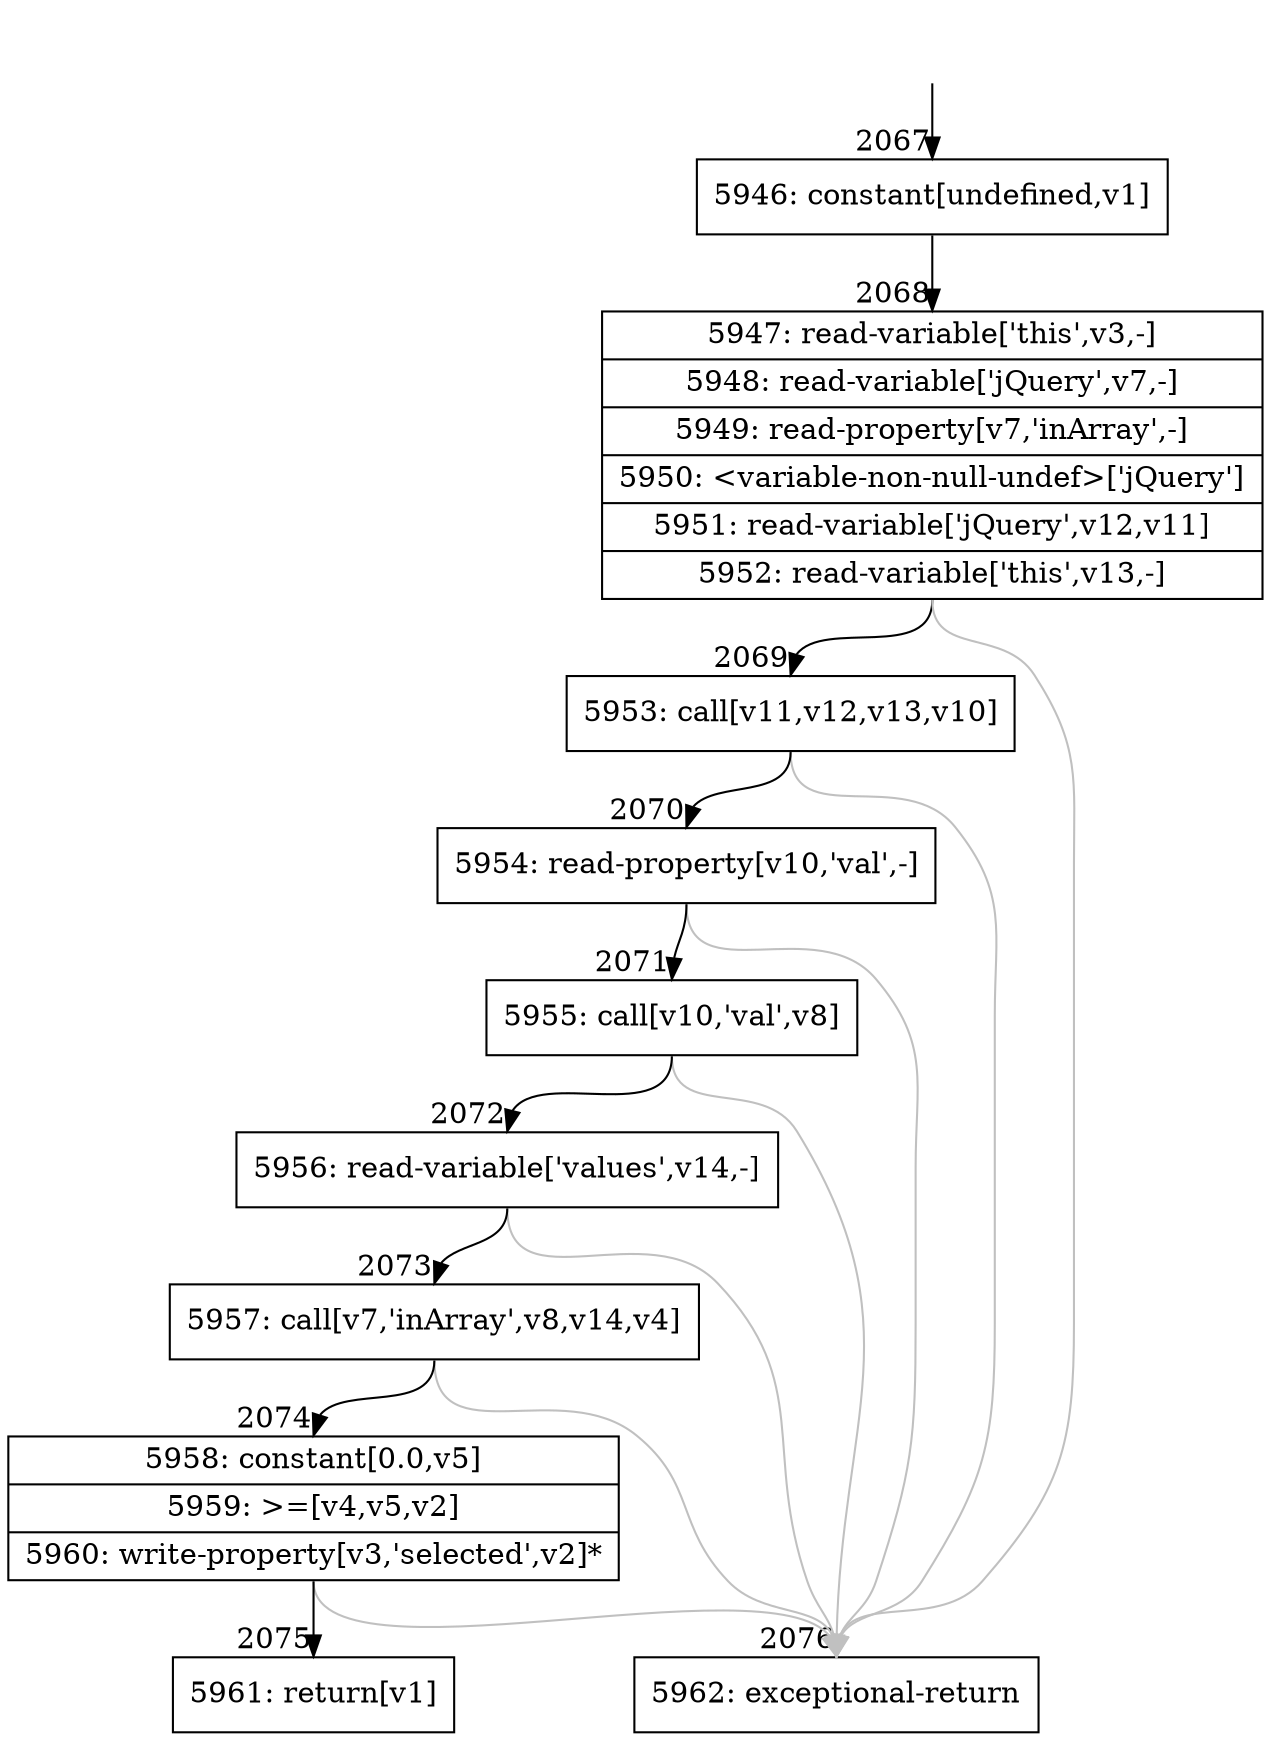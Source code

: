 digraph {
rankdir="TD"
BB_entry143[shape=none,label=""];
BB_entry143 -> BB2067 [tailport=s, headport=n, headlabel="    2067"]
BB2067 [shape=record label="{5946: constant[undefined,v1]}" ] 
BB2067 -> BB2068 [tailport=s, headport=n, headlabel="      2068"]
BB2068 [shape=record label="{5947: read-variable['this',v3,-]|5948: read-variable['jQuery',v7,-]|5949: read-property[v7,'inArray',-]|5950: \<variable-non-null-undef\>['jQuery']|5951: read-variable['jQuery',v12,v11]|5952: read-variable['this',v13,-]}" ] 
BB2068 -> BB2069 [tailport=s, headport=n, headlabel="      2069"]
BB2068 -> BB2076 [tailport=s, headport=n, color=gray, headlabel="      2076"]
BB2069 [shape=record label="{5953: call[v11,v12,v13,v10]}" ] 
BB2069 -> BB2070 [tailport=s, headport=n, headlabel="      2070"]
BB2069 -> BB2076 [tailport=s, headport=n, color=gray]
BB2070 [shape=record label="{5954: read-property[v10,'val',-]}" ] 
BB2070 -> BB2071 [tailport=s, headport=n, headlabel="      2071"]
BB2070 -> BB2076 [tailport=s, headport=n, color=gray]
BB2071 [shape=record label="{5955: call[v10,'val',v8]}" ] 
BB2071 -> BB2072 [tailport=s, headport=n, headlabel="      2072"]
BB2071 -> BB2076 [tailport=s, headport=n, color=gray]
BB2072 [shape=record label="{5956: read-variable['values',v14,-]}" ] 
BB2072 -> BB2073 [tailport=s, headport=n, headlabel="      2073"]
BB2072 -> BB2076 [tailport=s, headport=n, color=gray]
BB2073 [shape=record label="{5957: call[v7,'inArray',v8,v14,v4]}" ] 
BB2073 -> BB2074 [tailport=s, headport=n, headlabel="      2074"]
BB2073 -> BB2076 [tailport=s, headport=n, color=gray]
BB2074 [shape=record label="{5958: constant[0.0,v5]|5959: \>=[v4,v5,v2]|5960: write-property[v3,'selected',v2]*}" ] 
BB2074 -> BB2075 [tailport=s, headport=n, headlabel="      2075"]
BB2074 -> BB2076 [tailport=s, headport=n, color=gray]
BB2075 [shape=record label="{5961: return[v1]}" ] 
BB2076 [shape=record label="{5962: exceptional-return}" ] 
}
